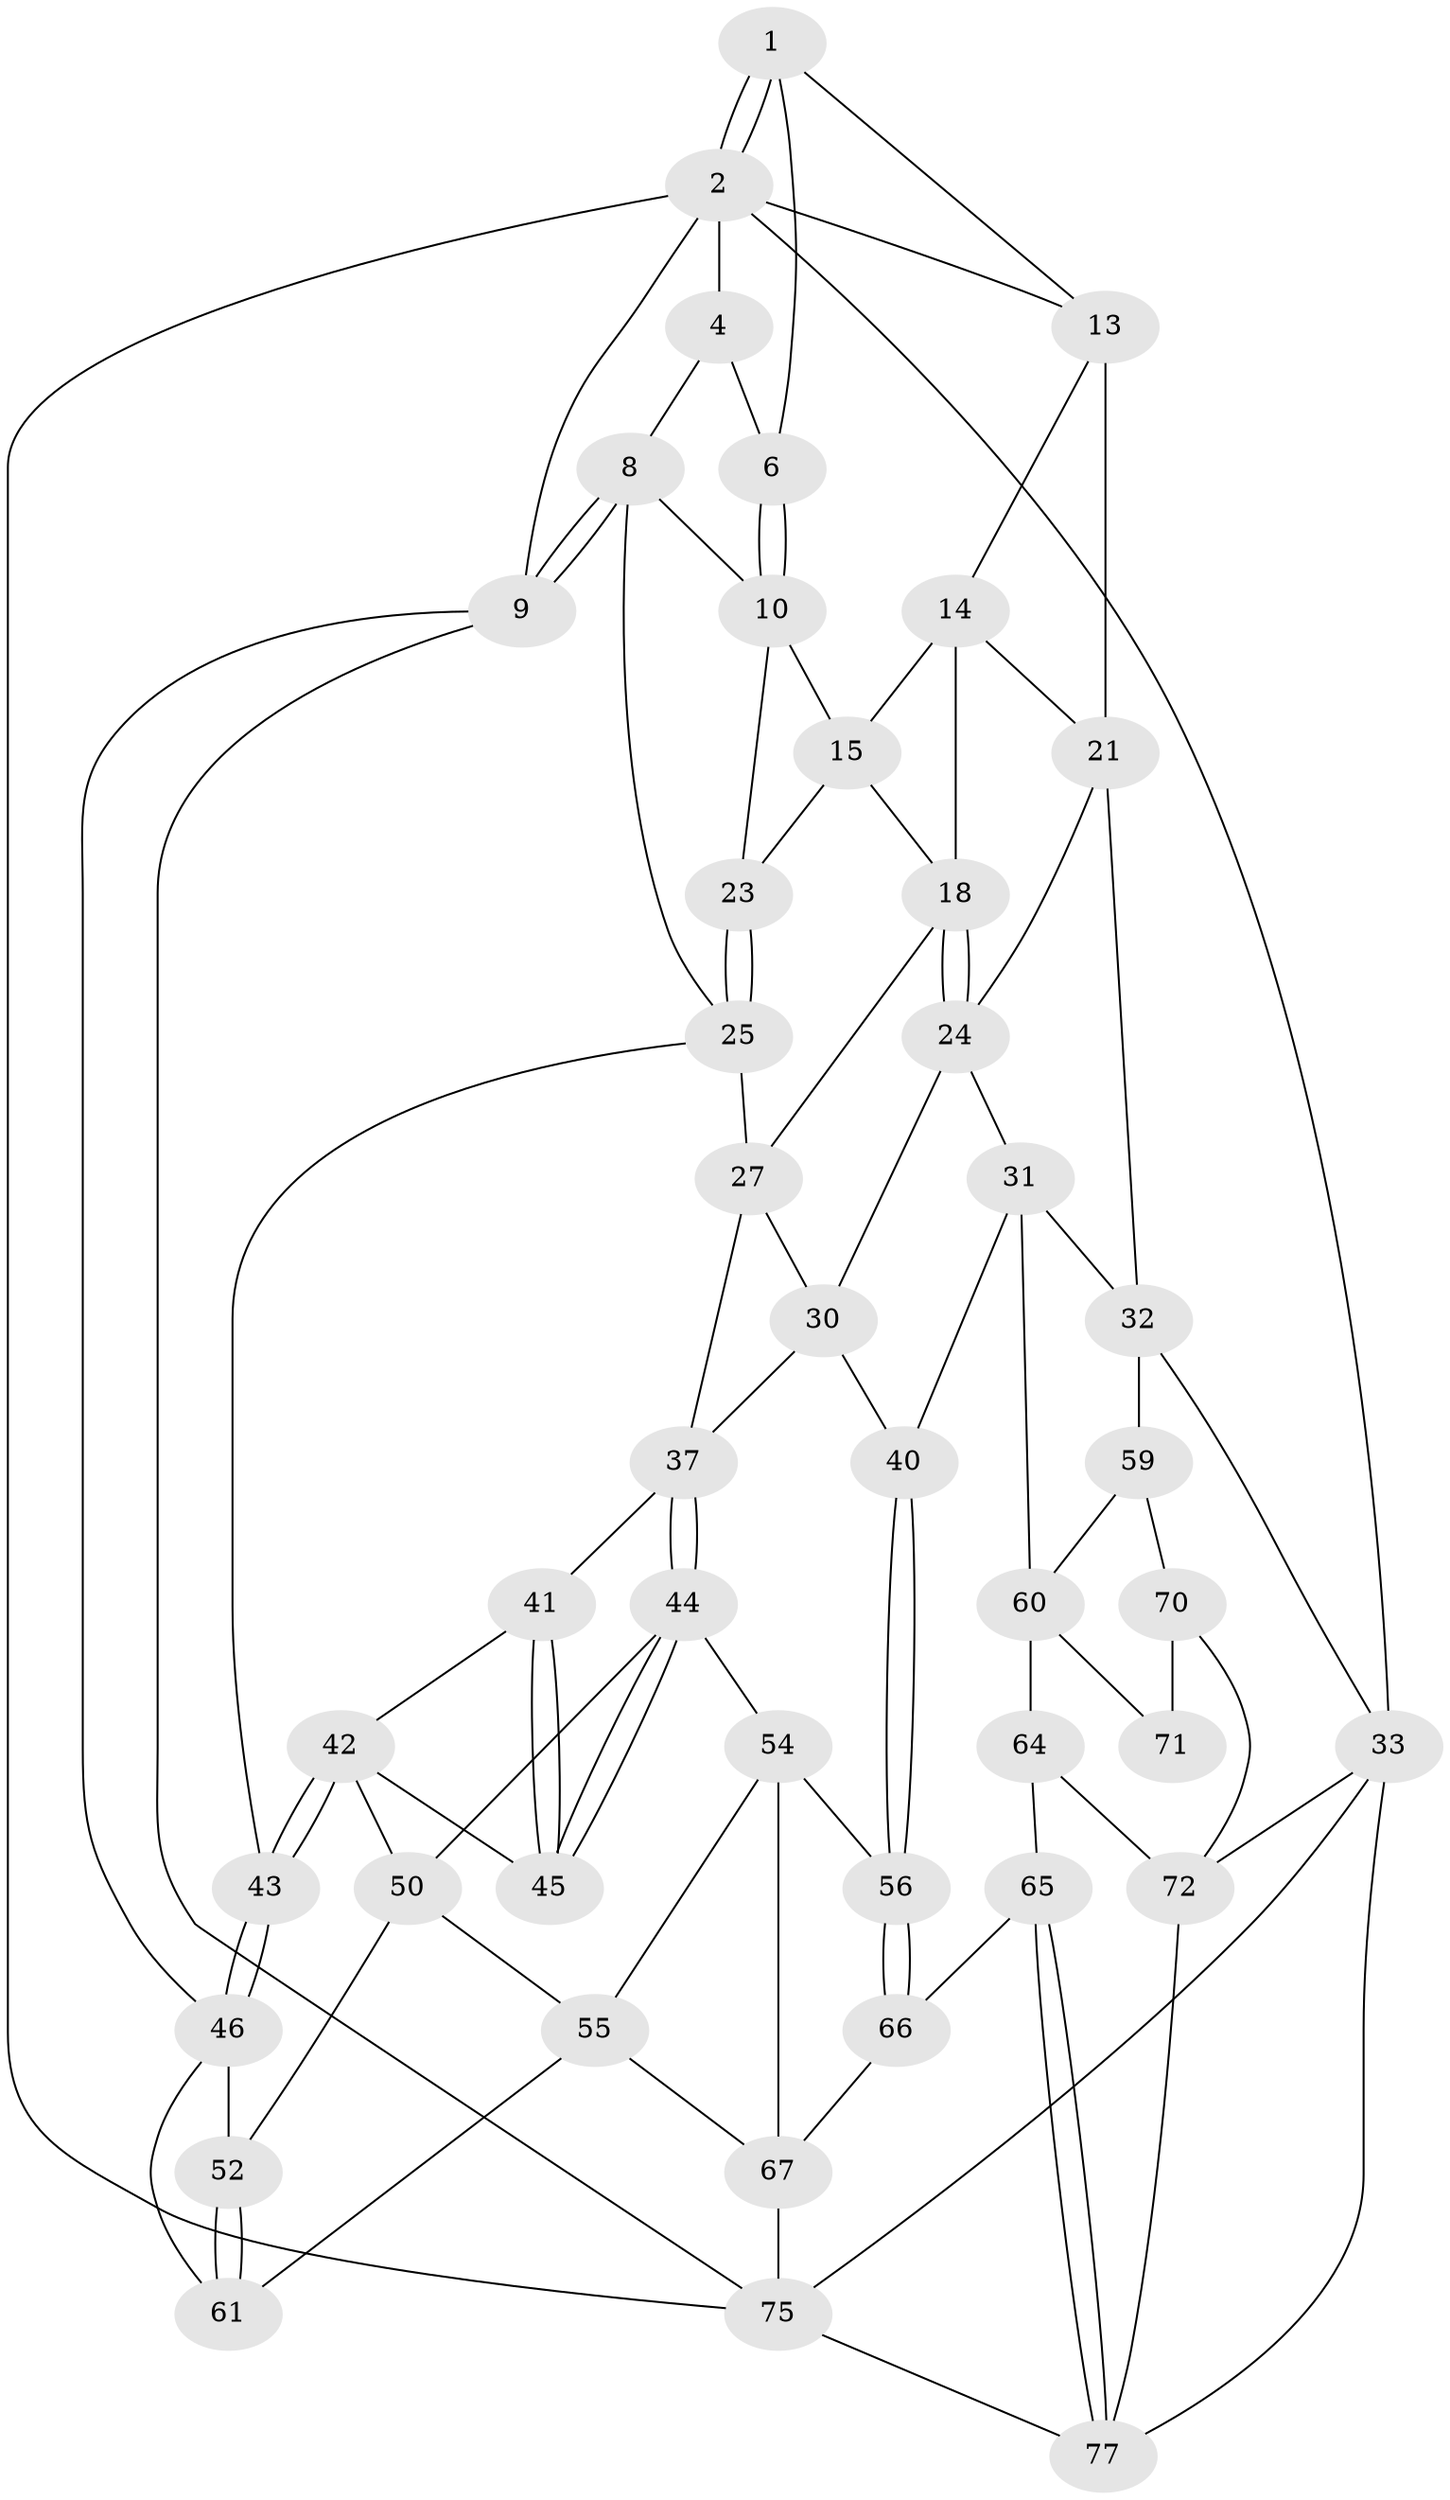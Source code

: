 // original degree distribution, {3: 0.02564102564102564, 5: 0.5128205128205128, 4: 0.24358974358974358, 6: 0.21794871794871795}
// Generated by graph-tools (version 1.1) at 2025/42/03/06/25 10:42:33]
// undirected, 45 vertices, 97 edges
graph export_dot {
graph [start="1"]
  node [color=gray90,style=filled];
  1 [pos="+0.5038830843120613+0",super="+5"];
  2 [pos="+1+0",super="+3"];
  4 [pos="+0.23380881574797177+0",super="+7"];
  6 [pos="+0.28830651314914807+0.11060524229843341"];
  8 [pos="+0+0.28987076382655586",super="+12"];
  9 [pos="+0+0.265894802199454",super="+48"];
  10 [pos="+0.2745180074409159+0.17626353288956007",super="+11"];
  13 [pos="+0.5369746861105182+0.10264092722723218",super="+16"];
  14 [pos="+0.5449078046616835+0.1342808762916708",super="+17"];
  15 [pos="+0.4008914235285022+0.20242886014412306",super="+20"];
  18 [pos="+0.5871236559347972+0.26029814184969535",super="+19"];
  21 [pos="+0.7357035813469599+0.1871439250067594",super="+22"];
  23 [pos="+0.35256122303572685+0.31471995524433377"];
  24 [pos="+0.7799963108698619+0.4041490827565873",super="+29"];
  25 [pos="+0.28292667850972575+0.4017187558506044",super="+26"];
  27 [pos="+0.5277006026958315+0.39894986120358544",super="+28"];
  30 [pos="+0.6463541375387089+0.4802072425816611",super="+36"];
  31 [pos="+0.9289516985937026+0.4648769555725607",super="+39"];
  32 [pos="+1+0.3828704293603404",super="+35"];
  33 [pos="+1+1",super="+34"];
  37 [pos="+0.6310736276834964+0.623172902534233",super="+38"];
  40 [pos="+0.6523380035031181+0.6413421667843175"];
  41 [pos="+0.4618269794241667+0.4909868933019071"];
  42 [pos="+0.2558360892669487+0.5254513221644683",super="+49"];
  43 [pos="+0.14761182723330116+0.47219194820372334"];
  44 [pos="+0.4431462208935746+0.6047646679111297",super="+53"];
  45 [pos="+0.44141554837778385+0.588575525883168"];
  46 [pos="+0.14150474838624888+0.5762958572169538",super="+47"];
  50 [pos="+0.3079596931820403+0.6070603407601818",super="+51"];
  52 [pos="+0.19305573836457876+0.689021582226818"];
  54 [pos="+0.4260953756421612+0.7007155195897454",super="+58"];
  55 [pos="+0.39002841159490903+0.7053468115150224",super="+62"];
  56 [pos="+0.5435393231585297+0.7854512142157999",super="+57"];
  59 [pos="+0.9702236560660646+0.8020750690520444"];
  60 [pos="+0.7875203573185571+0.6736883927339926",super="+63"];
  61 [pos="+0.18832351326355146+0.8137689625057004"];
  64 [pos="+0.7208814383752591+0.8615552689512175"];
  65 [pos="+0.6234146640232326+0.9006130411556676"];
  66 [pos="+0.6095206693798112+0.8884962653859826",super="+68"];
  67 [pos="+0.2863271659415644+0.9116089127762097",super="+69"];
  70 [pos="+0.9668476527745166+0.8055763460142125",super="+73"];
  71 [pos="+0.784310368130256+0.8581336646339128"];
  72 [pos="+0.8893107006944035+0.9700776804337321",super="+74"];
  75 [pos="+0.30595020666058786+1",super="+76"];
  77 [pos="+0.6323995488546944+1",super="+78"];
  1 -- 2;
  1 -- 2;
  1 -- 13;
  1 -- 6;
  2 -- 33;
  2 -- 13;
  2 -- 9;
  2 -- 75;
  2 -- 4;
  4 -- 8;
  4 -- 6;
  6 -- 10;
  6 -- 10;
  8 -- 9;
  8 -- 9;
  8 -- 10;
  8 -- 25;
  9 -- 75;
  9 -- 46;
  10 -- 15;
  10 -- 23;
  13 -- 14;
  13 -- 21;
  14 -- 15;
  14 -- 18;
  14 -- 21;
  15 -- 23;
  15 -- 18;
  18 -- 24;
  18 -- 24;
  18 -- 27;
  21 -- 24;
  21 -- 32;
  23 -- 25;
  23 -- 25;
  24 -- 30;
  24 -- 31;
  25 -- 27;
  25 -- 43;
  27 -- 30;
  27 -- 37;
  30 -- 40;
  30 -- 37;
  31 -- 32;
  31 -- 40;
  31 -- 60;
  32 -- 33;
  32 -- 59;
  33 -- 72;
  33 -- 77;
  33 -- 75;
  37 -- 44;
  37 -- 44;
  37 -- 41;
  40 -- 56;
  40 -- 56;
  41 -- 42;
  41 -- 45;
  41 -- 45;
  42 -- 43;
  42 -- 43;
  42 -- 50;
  42 -- 45;
  43 -- 46;
  43 -- 46;
  44 -- 45;
  44 -- 45;
  44 -- 50;
  44 -- 54;
  46 -- 52;
  46 -- 61;
  50 -- 52;
  50 -- 55;
  52 -- 61;
  52 -- 61;
  54 -- 55;
  54 -- 67;
  54 -- 56;
  55 -- 67;
  55 -- 61;
  56 -- 66 [weight=2];
  56 -- 66;
  59 -- 60;
  59 -- 70;
  60 -- 64;
  60 -- 71;
  64 -- 65;
  64 -- 72;
  65 -- 66;
  65 -- 77;
  65 -- 77;
  66 -- 67;
  67 -- 75;
  70 -- 71 [weight=2];
  70 -- 72;
  72 -- 77;
  75 -- 77;
}
